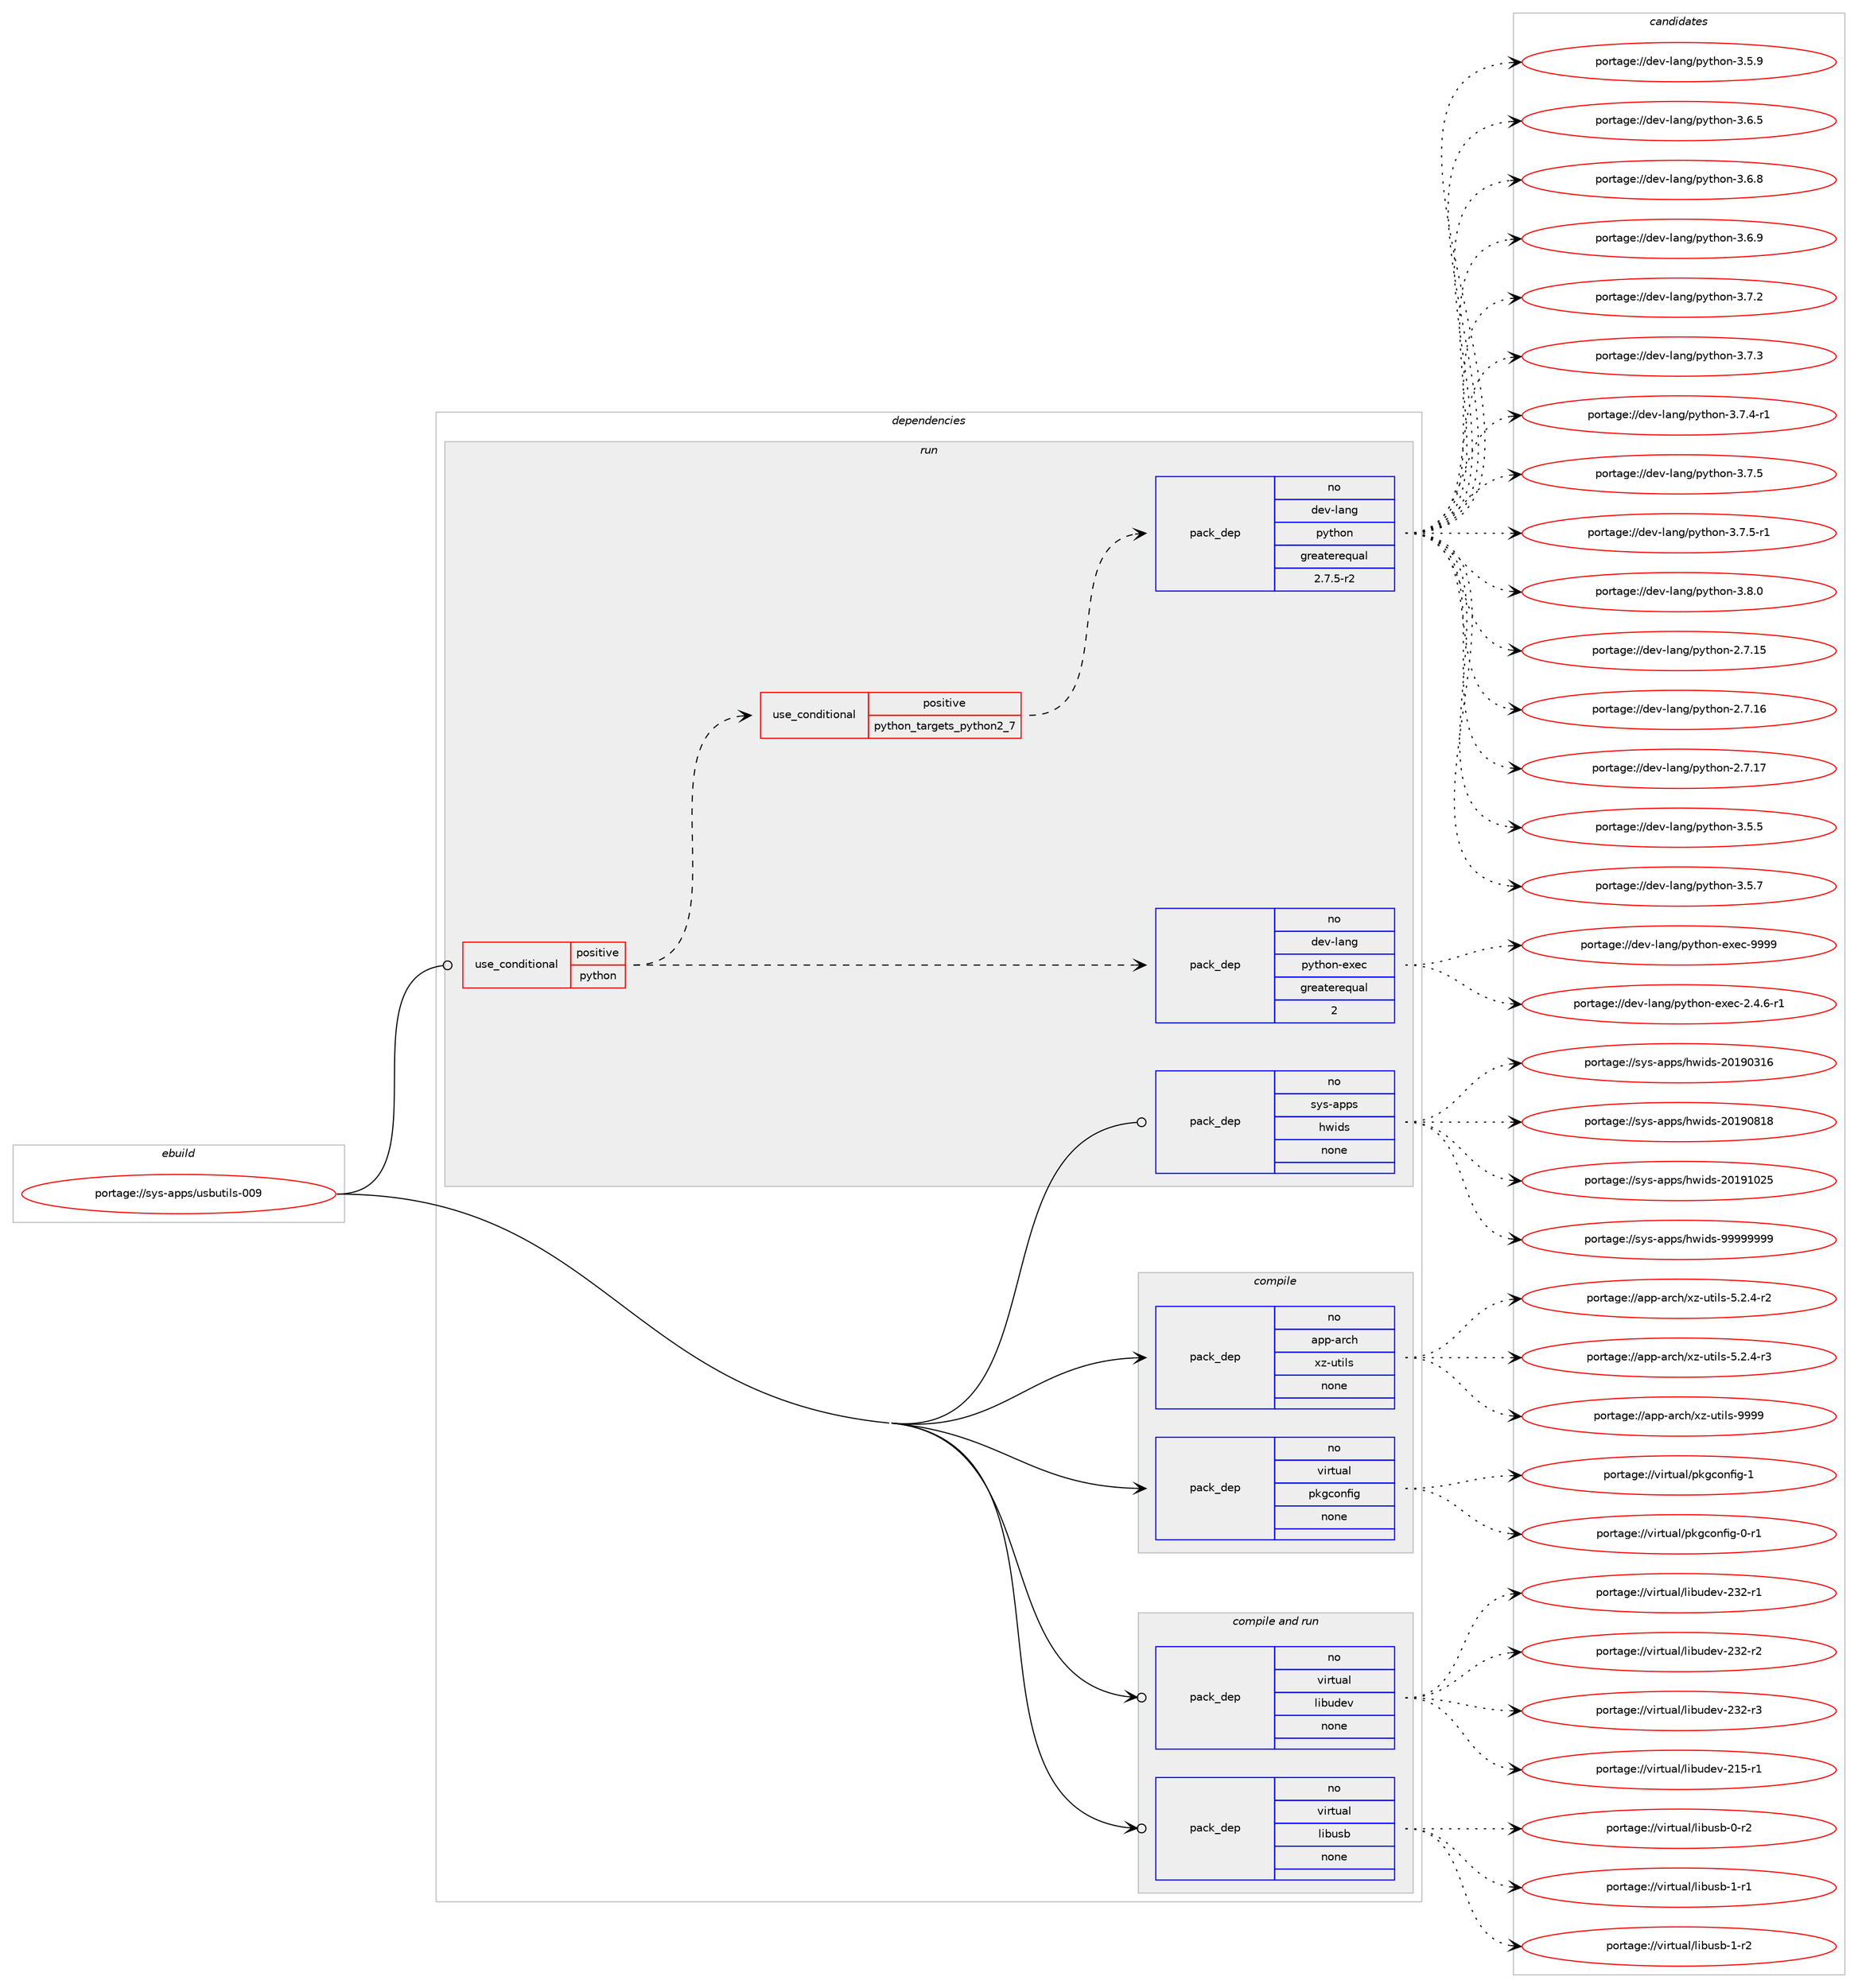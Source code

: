 digraph prolog {

# *************
# Graph options
# *************

newrank=true;
concentrate=true;
compound=true;
graph [rankdir=LR,fontname=Helvetica,fontsize=10,ranksep=1.5];#, ranksep=2.5, nodesep=0.2];
edge  [arrowhead=vee];
node  [fontname=Helvetica,fontsize=10];

# **********
# The ebuild
# **********

subgraph cluster_leftcol {
color=gray;
rank=same;
label=<<i>ebuild</i>>;
id [label="portage://sys-apps/usbutils-009", color=red, width=4, href="../sys-apps/usbutils-009.svg"];
}

# ****************
# The dependencies
# ****************

subgraph cluster_midcol {
color=gray;
label=<<i>dependencies</i>>;
subgraph cluster_compile {
fillcolor="#eeeeee";
style=filled;
label=<<i>compile</i>>;
subgraph pack304739 {
dependency411845 [label=<<TABLE BORDER="0" CELLBORDER="1" CELLSPACING="0" CELLPADDING="4" WIDTH="220"><TR><TD ROWSPAN="6" CELLPADDING="30">pack_dep</TD></TR><TR><TD WIDTH="110">no</TD></TR><TR><TD>app-arch</TD></TR><TR><TD>xz-utils</TD></TR><TR><TD>none</TD></TR><TR><TD></TD></TR></TABLE>>, shape=none, color=blue];
}
id:e -> dependency411845:w [weight=20,style="solid",arrowhead="vee"];
subgraph pack304740 {
dependency411846 [label=<<TABLE BORDER="0" CELLBORDER="1" CELLSPACING="0" CELLPADDING="4" WIDTH="220"><TR><TD ROWSPAN="6" CELLPADDING="30">pack_dep</TD></TR><TR><TD WIDTH="110">no</TD></TR><TR><TD>virtual</TD></TR><TR><TD>pkgconfig</TD></TR><TR><TD>none</TD></TR><TR><TD></TD></TR></TABLE>>, shape=none, color=blue];
}
id:e -> dependency411846:w [weight=20,style="solid",arrowhead="vee"];
}
subgraph cluster_compileandrun {
fillcolor="#eeeeee";
style=filled;
label=<<i>compile and run</i>>;
subgraph pack304741 {
dependency411847 [label=<<TABLE BORDER="0" CELLBORDER="1" CELLSPACING="0" CELLPADDING="4" WIDTH="220"><TR><TD ROWSPAN="6" CELLPADDING="30">pack_dep</TD></TR><TR><TD WIDTH="110">no</TD></TR><TR><TD>virtual</TD></TR><TR><TD>libudev</TD></TR><TR><TD>none</TD></TR><TR><TD></TD></TR></TABLE>>, shape=none, color=blue];
}
id:e -> dependency411847:w [weight=20,style="solid",arrowhead="odotvee"];
subgraph pack304742 {
dependency411848 [label=<<TABLE BORDER="0" CELLBORDER="1" CELLSPACING="0" CELLPADDING="4" WIDTH="220"><TR><TD ROWSPAN="6" CELLPADDING="30">pack_dep</TD></TR><TR><TD WIDTH="110">no</TD></TR><TR><TD>virtual</TD></TR><TR><TD>libusb</TD></TR><TR><TD>none</TD></TR><TR><TD></TD></TR></TABLE>>, shape=none, color=blue];
}
id:e -> dependency411848:w [weight=20,style="solid",arrowhead="odotvee"];
}
subgraph cluster_run {
fillcolor="#eeeeee";
style=filled;
label=<<i>run</i>>;
subgraph cond100225 {
dependency411849 [label=<<TABLE BORDER="0" CELLBORDER="1" CELLSPACING="0" CELLPADDING="4"><TR><TD ROWSPAN="3" CELLPADDING="10">use_conditional</TD></TR><TR><TD>positive</TD></TR><TR><TD>python</TD></TR></TABLE>>, shape=none, color=red];
subgraph cond100226 {
dependency411850 [label=<<TABLE BORDER="0" CELLBORDER="1" CELLSPACING="0" CELLPADDING="4"><TR><TD ROWSPAN="3" CELLPADDING="10">use_conditional</TD></TR><TR><TD>positive</TD></TR><TR><TD>python_targets_python2_7</TD></TR></TABLE>>, shape=none, color=red];
subgraph pack304743 {
dependency411851 [label=<<TABLE BORDER="0" CELLBORDER="1" CELLSPACING="0" CELLPADDING="4" WIDTH="220"><TR><TD ROWSPAN="6" CELLPADDING="30">pack_dep</TD></TR><TR><TD WIDTH="110">no</TD></TR><TR><TD>dev-lang</TD></TR><TR><TD>python</TD></TR><TR><TD>greaterequal</TD></TR><TR><TD>2.7.5-r2</TD></TR></TABLE>>, shape=none, color=blue];
}
dependency411850:e -> dependency411851:w [weight=20,style="dashed",arrowhead="vee"];
}
dependency411849:e -> dependency411850:w [weight=20,style="dashed",arrowhead="vee"];
subgraph pack304744 {
dependency411852 [label=<<TABLE BORDER="0" CELLBORDER="1" CELLSPACING="0" CELLPADDING="4" WIDTH="220"><TR><TD ROWSPAN="6" CELLPADDING="30">pack_dep</TD></TR><TR><TD WIDTH="110">no</TD></TR><TR><TD>dev-lang</TD></TR><TR><TD>python-exec</TD></TR><TR><TD>greaterequal</TD></TR><TR><TD>2</TD></TR></TABLE>>, shape=none, color=blue];
}
dependency411849:e -> dependency411852:w [weight=20,style="dashed",arrowhead="vee"];
}
id:e -> dependency411849:w [weight=20,style="solid",arrowhead="odot"];
subgraph pack304745 {
dependency411853 [label=<<TABLE BORDER="0" CELLBORDER="1" CELLSPACING="0" CELLPADDING="4" WIDTH="220"><TR><TD ROWSPAN="6" CELLPADDING="30">pack_dep</TD></TR><TR><TD WIDTH="110">no</TD></TR><TR><TD>sys-apps</TD></TR><TR><TD>hwids</TD></TR><TR><TD>none</TD></TR><TR><TD></TD></TR></TABLE>>, shape=none, color=blue];
}
id:e -> dependency411853:w [weight=20,style="solid",arrowhead="odot"];
}
}

# **************
# The candidates
# **************

subgraph cluster_choices {
rank=same;
color=gray;
label=<<i>candidates</i>>;

subgraph choice304739 {
color=black;
nodesep=1;
choiceportage9711211245971149910447120122451171161051081154553465046524511450 [label="portage://app-arch/xz-utils-5.2.4-r2", color=red, width=4,href="../app-arch/xz-utils-5.2.4-r2.svg"];
choiceportage9711211245971149910447120122451171161051081154553465046524511451 [label="portage://app-arch/xz-utils-5.2.4-r3", color=red, width=4,href="../app-arch/xz-utils-5.2.4-r3.svg"];
choiceportage9711211245971149910447120122451171161051081154557575757 [label="portage://app-arch/xz-utils-9999", color=red, width=4,href="../app-arch/xz-utils-9999.svg"];
dependency411845:e -> choiceportage9711211245971149910447120122451171161051081154553465046524511450:w [style=dotted,weight="100"];
dependency411845:e -> choiceportage9711211245971149910447120122451171161051081154553465046524511451:w [style=dotted,weight="100"];
dependency411845:e -> choiceportage9711211245971149910447120122451171161051081154557575757:w [style=dotted,weight="100"];
}
subgraph choice304740 {
color=black;
nodesep=1;
choiceportage11810511411611797108471121071039911111010210510345484511449 [label="portage://virtual/pkgconfig-0-r1", color=red, width=4,href="../virtual/pkgconfig-0-r1.svg"];
choiceportage1181051141161179710847112107103991111101021051034549 [label="portage://virtual/pkgconfig-1", color=red, width=4,href="../virtual/pkgconfig-1.svg"];
dependency411846:e -> choiceportage11810511411611797108471121071039911111010210510345484511449:w [style=dotted,weight="100"];
dependency411846:e -> choiceportage1181051141161179710847112107103991111101021051034549:w [style=dotted,weight="100"];
}
subgraph choice304741 {
color=black;
nodesep=1;
choiceportage118105114116117971084710810598117100101118455049534511449 [label="portage://virtual/libudev-215-r1", color=red, width=4,href="../virtual/libudev-215-r1.svg"];
choiceportage118105114116117971084710810598117100101118455051504511449 [label="portage://virtual/libudev-232-r1", color=red, width=4,href="../virtual/libudev-232-r1.svg"];
choiceportage118105114116117971084710810598117100101118455051504511450 [label="portage://virtual/libudev-232-r2", color=red, width=4,href="../virtual/libudev-232-r2.svg"];
choiceportage118105114116117971084710810598117100101118455051504511451 [label="portage://virtual/libudev-232-r3", color=red, width=4,href="../virtual/libudev-232-r3.svg"];
dependency411847:e -> choiceportage118105114116117971084710810598117100101118455049534511449:w [style=dotted,weight="100"];
dependency411847:e -> choiceportage118105114116117971084710810598117100101118455051504511449:w [style=dotted,weight="100"];
dependency411847:e -> choiceportage118105114116117971084710810598117100101118455051504511450:w [style=dotted,weight="100"];
dependency411847:e -> choiceportage118105114116117971084710810598117100101118455051504511451:w [style=dotted,weight="100"];
}
subgraph choice304742 {
color=black;
nodesep=1;
choiceportage1181051141161179710847108105981171159845484511450 [label="portage://virtual/libusb-0-r2", color=red, width=4,href="../virtual/libusb-0-r2.svg"];
choiceportage1181051141161179710847108105981171159845494511449 [label="portage://virtual/libusb-1-r1", color=red, width=4,href="../virtual/libusb-1-r1.svg"];
choiceportage1181051141161179710847108105981171159845494511450 [label="portage://virtual/libusb-1-r2", color=red, width=4,href="../virtual/libusb-1-r2.svg"];
dependency411848:e -> choiceportage1181051141161179710847108105981171159845484511450:w [style=dotted,weight="100"];
dependency411848:e -> choiceportage1181051141161179710847108105981171159845494511449:w [style=dotted,weight="100"];
dependency411848:e -> choiceportage1181051141161179710847108105981171159845494511450:w [style=dotted,weight="100"];
}
subgraph choice304743 {
color=black;
nodesep=1;
choiceportage10010111845108971101034711212111610411111045504655464953 [label="portage://dev-lang/python-2.7.15", color=red, width=4,href="../dev-lang/python-2.7.15.svg"];
choiceportage10010111845108971101034711212111610411111045504655464954 [label="portage://dev-lang/python-2.7.16", color=red, width=4,href="../dev-lang/python-2.7.16.svg"];
choiceportage10010111845108971101034711212111610411111045504655464955 [label="portage://dev-lang/python-2.7.17", color=red, width=4,href="../dev-lang/python-2.7.17.svg"];
choiceportage100101118451089711010347112121116104111110455146534653 [label="portage://dev-lang/python-3.5.5", color=red, width=4,href="../dev-lang/python-3.5.5.svg"];
choiceportage100101118451089711010347112121116104111110455146534655 [label="portage://dev-lang/python-3.5.7", color=red, width=4,href="../dev-lang/python-3.5.7.svg"];
choiceportage100101118451089711010347112121116104111110455146534657 [label="portage://dev-lang/python-3.5.9", color=red, width=4,href="../dev-lang/python-3.5.9.svg"];
choiceportage100101118451089711010347112121116104111110455146544653 [label="portage://dev-lang/python-3.6.5", color=red, width=4,href="../dev-lang/python-3.6.5.svg"];
choiceportage100101118451089711010347112121116104111110455146544656 [label="portage://dev-lang/python-3.6.8", color=red, width=4,href="../dev-lang/python-3.6.8.svg"];
choiceportage100101118451089711010347112121116104111110455146544657 [label="portage://dev-lang/python-3.6.9", color=red, width=4,href="../dev-lang/python-3.6.9.svg"];
choiceportage100101118451089711010347112121116104111110455146554650 [label="portage://dev-lang/python-3.7.2", color=red, width=4,href="../dev-lang/python-3.7.2.svg"];
choiceportage100101118451089711010347112121116104111110455146554651 [label="portage://dev-lang/python-3.7.3", color=red, width=4,href="../dev-lang/python-3.7.3.svg"];
choiceportage1001011184510897110103471121211161041111104551465546524511449 [label="portage://dev-lang/python-3.7.4-r1", color=red, width=4,href="../dev-lang/python-3.7.4-r1.svg"];
choiceportage100101118451089711010347112121116104111110455146554653 [label="portage://dev-lang/python-3.7.5", color=red, width=4,href="../dev-lang/python-3.7.5.svg"];
choiceportage1001011184510897110103471121211161041111104551465546534511449 [label="portage://dev-lang/python-3.7.5-r1", color=red, width=4,href="../dev-lang/python-3.7.5-r1.svg"];
choiceportage100101118451089711010347112121116104111110455146564648 [label="portage://dev-lang/python-3.8.0", color=red, width=4,href="../dev-lang/python-3.8.0.svg"];
dependency411851:e -> choiceportage10010111845108971101034711212111610411111045504655464953:w [style=dotted,weight="100"];
dependency411851:e -> choiceportage10010111845108971101034711212111610411111045504655464954:w [style=dotted,weight="100"];
dependency411851:e -> choiceportage10010111845108971101034711212111610411111045504655464955:w [style=dotted,weight="100"];
dependency411851:e -> choiceportage100101118451089711010347112121116104111110455146534653:w [style=dotted,weight="100"];
dependency411851:e -> choiceportage100101118451089711010347112121116104111110455146534655:w [style=dotted,weight="100"];
dependency411851:e -> choiceportage100101118451089711010347112121116104111110455146534657:w [style=dotted,weight="100"];
dependency411851:e -> choiceportage100101118451089711010347112121116104111110455146544653:w [style=dotted,weight="100"];
dependency411851:e -> choiceportage100101118451089711010347112121116104111110455146544656:w [style=dotted,weight="100"];
dependency411851:e -> choiceportage100101118451089711010347112121116104111110455146544657:w [style=dotted,weight="100"];
dependency411851:e -> choiceportage100101118451089711010347112121116104111110455146554650:w [style=dotted,weight="100"];
dependency411851:e -> choiceportage100101118451089711010347112121116104111110455146554651:w [style=dotted,weight="100"];
dependency411851:e -> choiceportage1001011184510897110103471121211161041111104551465546524511449:w [style=dotted,weight="100"];
dependency411851:e -> choiceportage100101118451089711010347112121116104111110455146554653:w [style=dotted,weight="100"];
dependency411851:e -> choiceportage1001011184510897110103471121211161041111104551465546534511449:w [style=dotted,weight="100"];
dependency411851:e -> choiceportage100101118451089711010347112121116104111110455146564648:w [style=dotted,weight="100"];
}
subgraph choice304744 {
color=black;
nodesep=1;
choiceportage10010111845108971101034711212111610411111045101120101994550465246544511449 [label="portage://dev-lang/python-exec-2.4.6-r1", color=red, width=4,href="../dev-lang/python-exec-2.4.6-r1.svg"];
choiceportage10010111845108971101034711212111610411111045101120101994557575757 [label="portage://dev-lang/python-exec-9999", color=red, width=4,href="../dev-lang/python-exec-9999.svg"];
dependency411852:e -> choiceportage10010111845108971101034711212111610411111045101120101994550465246544511449:w [style=dotted,weight="100"];
dependency411852:e -> choiceportage10010111845108971101034711212111610411111045101120101994557575757:w [style=dotted,weight="100"];
}
subgraph choice304745 {
color=black;
nodesep=1;
choiceportage115121115459711211211547104119105100115455048495748514954 [label="portage://sys-apps/hwids-20190316", color=red, width=4,href="../sys-apps/hwids-20190316.svg"];
choiceportage115121115459711211211547104119105100115455048495748564956 [label="portage://sys-apps/hwids-20190818", color=red, width=4,href="../sys-apps/hwids-20190818.svg"];
choiceportage115121115459711211211547104119105100115455048495749485053 [label="portage://sys-apps/hwids-20191025", color=red, width=4,href="../sys-apps/hwids-20191025.svg"];
choiceportage115121115459711211211547104119105100115455757575757575757 [label="portage://sys-apps/hwids-99999999", color=red, width=4,href="../sys-apps/hwids-99999999.svg"];
dependency411853:e -> choiceportage115121115459711211211547104119105100115455048495748514954:w [style=dotted,weight="100"];
dependency411853:e -> choiceportage115121115459711211211547104119105100115455048495748564956:w [style=dotted,weight="100"];
dependency411853:e -> choiceportage115121115459711211211547104119105100115455048495749485053:w [style=dotted,weight="100"];
dependency411853:e -> choiceportage115121115459711211211547104119105100115455757575757575757:w [style=dotted,weight="100"];
}
}

}
